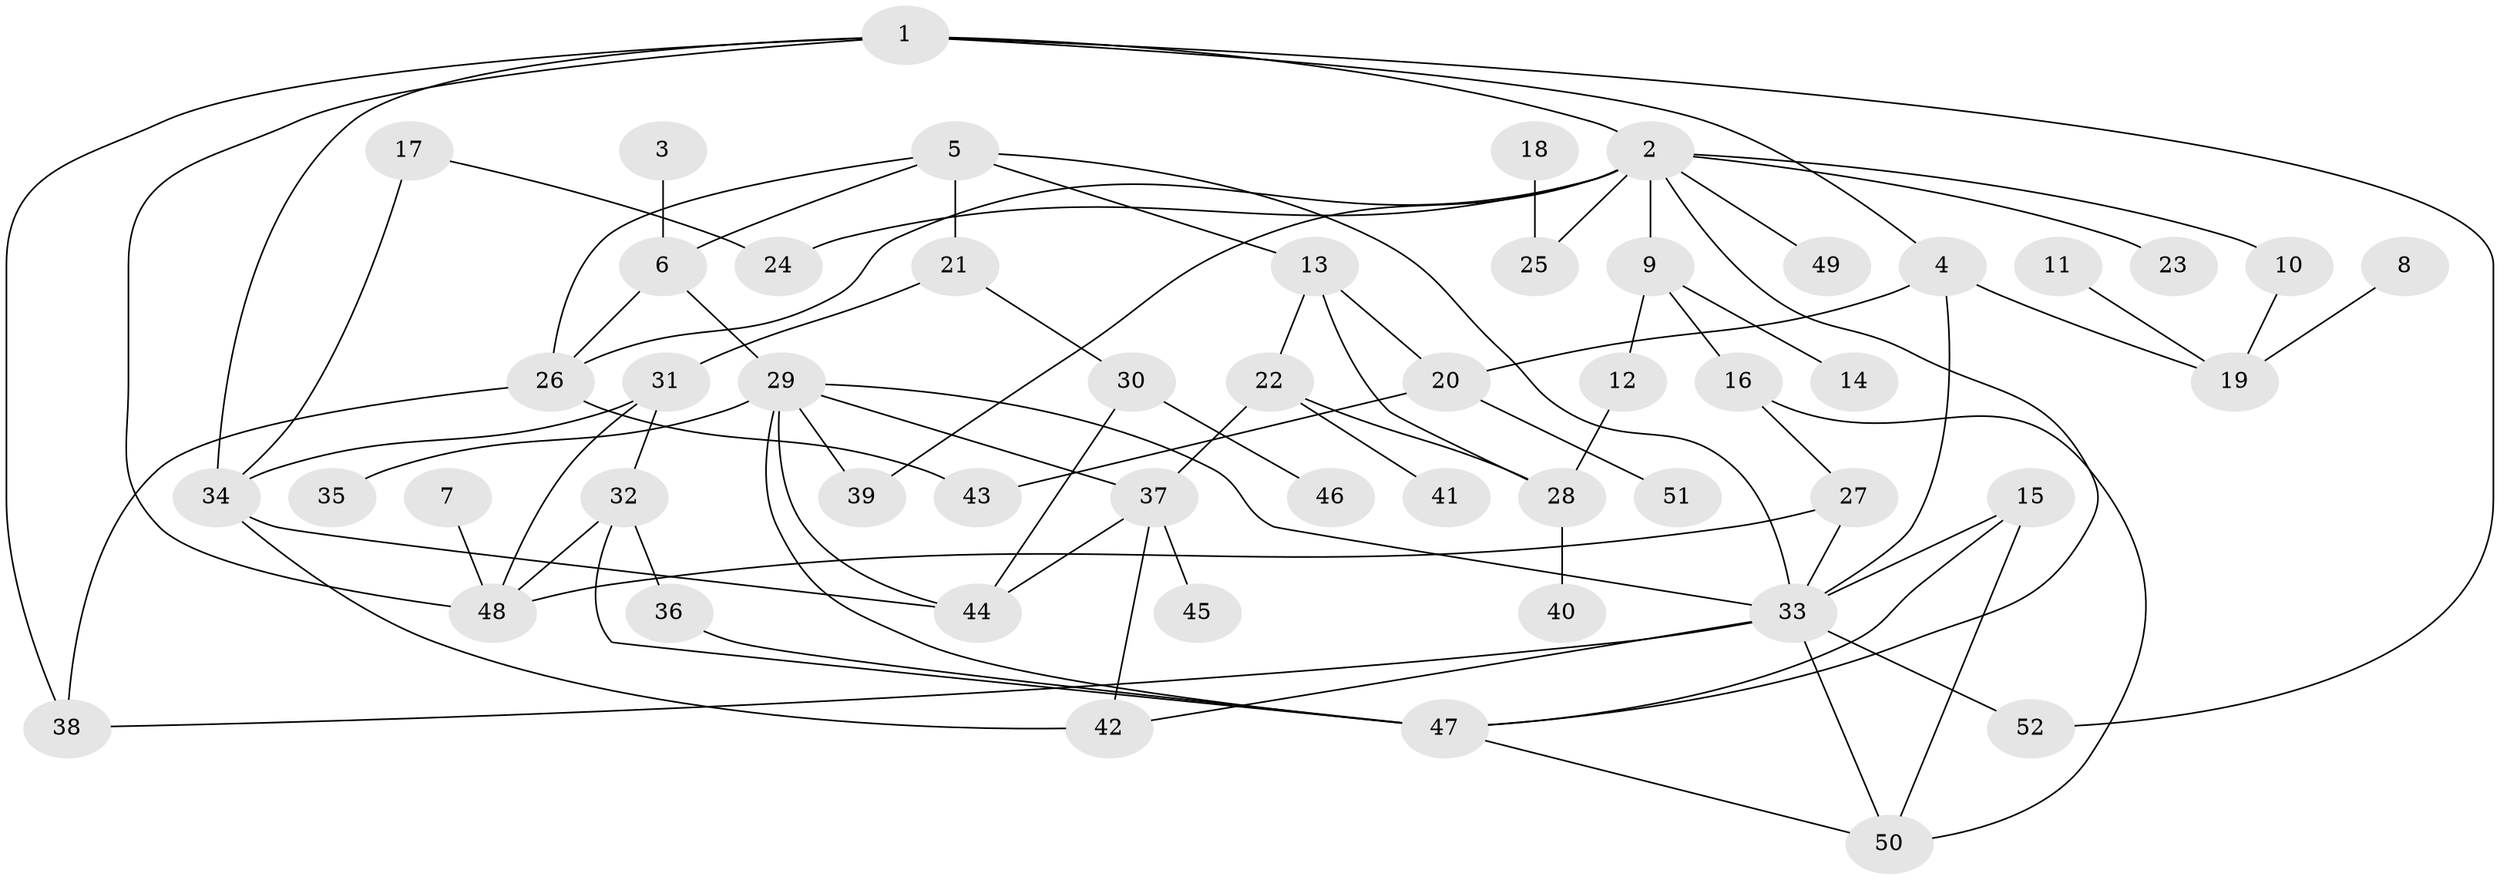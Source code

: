 // original degree distribution, {4: 0.1262135922330097, 6: 0.019417475728155338, 5: 0.07766990291262135, 8: 0.009708737864077669, 7: 0.009708737864077669, 1: 0.27184466019417475, 2: 0.2815533980582524, 3: 0.20388349514563106}
// Generated by graph-tools (version 1.1) at 2025/49/03/09/25 03:49:22]
// undirected, 52 vertices, 82 edges
graph export_dot {
graph [start="1"]
  node [color=gray90,style=filled];
  1;
  2;
  3;
  4;
  5;
  6;
  7;
  8;
  9;
  10;
  11;
  12;
  13;
  14;
  15;
  16;
  17;
  18;
  19;
  20;
  21;
  22;
  23;
  24;
  25;
  26;
  27;
  28;
  29;
  30;
  31;
  32;
  33;
  34;
  35;
  36;
  37;
  38;
  39;
  40;
  41;
  42;
  43;
  44;
  45;
  46;
  47;
  48;
  49;
  50;
  51;
  52;
  1 -- 2 [weight=1.0];
  1 -- 4 [weight=1.0];
  1 -- 34 [weight=1.0];
  1 -- 38 [weight=1.0];
  1 -- 48 [weight=1.0];
  1 -- 52 [weight=1.0];
  2 -- 9 [weight=1.0];
  2 -- 10 [weight=1.0];
  2 -- 23 [weight=1.0];
  2 -- 24 [weight=1.0];
  2 -- 25 [weight=1.0];
  2 -- 26 [weight=1.0];
  2 -- 39 [weight=1.0];
  2 -- 47 [weight=1.0];
  2 -- 49 [weight=1.0];
  3 -- 6 [weight=1.0];
  4 -- 19 [weight=1.0];
  4 -- 20 [weight=1.0];
  4 -- 33 [weight=1.0];
  5 -- 6 [weight=1.0];
  5 -- 13 [weight=1.0];
  5 -- 21 [weight=1.0];
  5 -- 26 [weight=1.0];
  5 -- 33 [weight=1.0];
  6 -- 26 [weight=1.0];
  6 -- 29 [weight=1.0];
  7 -- 48 [weight=1.0];
  8 -- 19 [weight=1.0];
  9 -- 12 [weight=1.0];
  9 -- 14 [weight=1.0];
  9 -- 16 [weight=1.0];
  10 -- 19 [weight=1.0];
  11 -- 19 [weight=1.0];
  12 -- 28 [weight=1.0];
  13 -- 20 [weight=1.0];
  13 -- 22 [weight=1.0];
  13 -- 28 [weight=1.0];
  15 -- 33 [weight=1.0];
  15 -- 47 [weight=1.0];
  15 -- 50 [weight=1.0];
  16 -- 27 [weight=1.0];
  16 -- 50 [weight=1.0];
  17 -- 24 [weight=1.0];
  17 -- 34 [weight=1.0];
  18 -- 25 [weight=1.0];
  20 -- 43 [weight=1.0];
  20 -- 51 [weight=1.0];
  21 -- 30 [weight=1.0];
  21 -- 31 [weight=1.0];
  22 -- 28 [weight=1.0];
  22 -- 37 [weight=1.0];
  22 -- 41 [weight=1.0];
  26 -- 38 [weight=1.0];
  26 -- 43 [weight=1.0];
  27 -- 33 [weight=1.0];
  27 -- 48 [weight=1.0];
  28 -- 40 [weight=1.0];
  29 -- 33 [weight=1.0];
  29 -- 35 [weight=1.0];
  29 -- 37 [weight=1.0];
  29 -- 39 [weight=1.0];
  29 -- 44 [weight=1.0];
  29 -- 47 [weight=1.0];
  30 -- 44 [weight=1.0];
  30 -- 46 [weight=1.0];
  31 -- 32 [weight=1.0];
  31 -- 34 [weight=1.0];
  31 -- 48 [weight=1.0];
  32 -- 36 [weight=1.0];
  32 -- 47 [weight=1.0];
  32 -- 48 [weight=1.0];
  33 -- 38 [weight=1.0];
  33 -- 42 [weight=1.0];
  33 -- 50 [weight=1.0];
  33 -- 52 [weight=1.0];
  34 -- 42 [weight=1.0];
  34 -- 44 [weight=1.0];
  36 -- 47 [weight=1.0];
  37 -- 42 [weight=1.0];
  37 -- 44 [weight=1.0];
  37 -- 45 [weight=1.0];
  47 -- 50 [weight=1.0];
}
